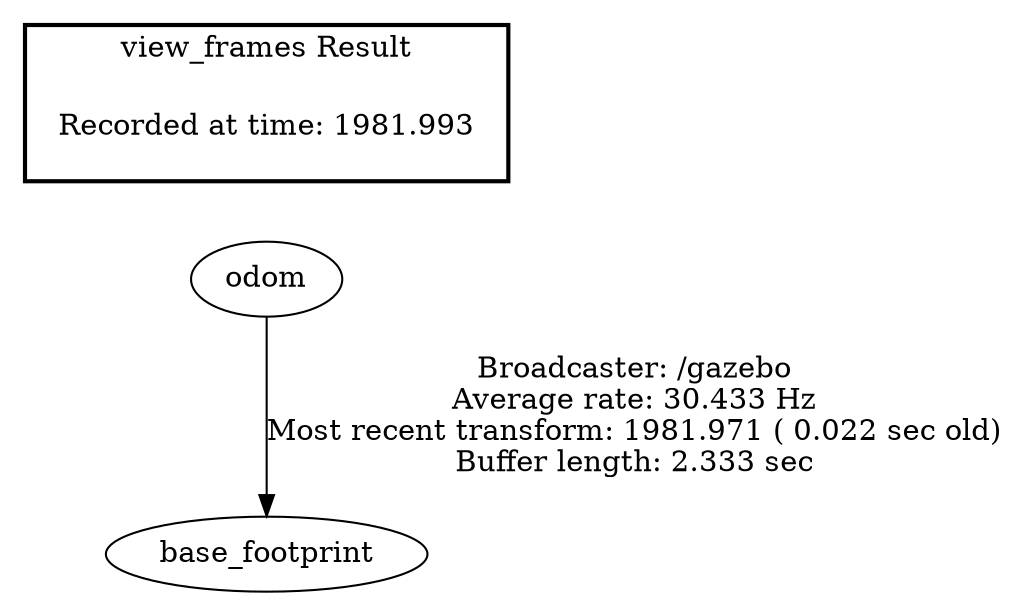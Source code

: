 digraph G {
"odom" -> "base_footprint"[label="Broadcaster: /gazebo\nAverage rate: 30.433 Hz\nMost recent transform: 1981.971 ( 0.022 sec old)\nBuffer length: 2.333 sec\n"];
edge [style=invis];
 subgraph cluster_legend { style=bold; color=black; label ="view_frames Result";
"Recorded at time: 1981.993"[ shape=plaintext ] ;
 }->"odom";
}